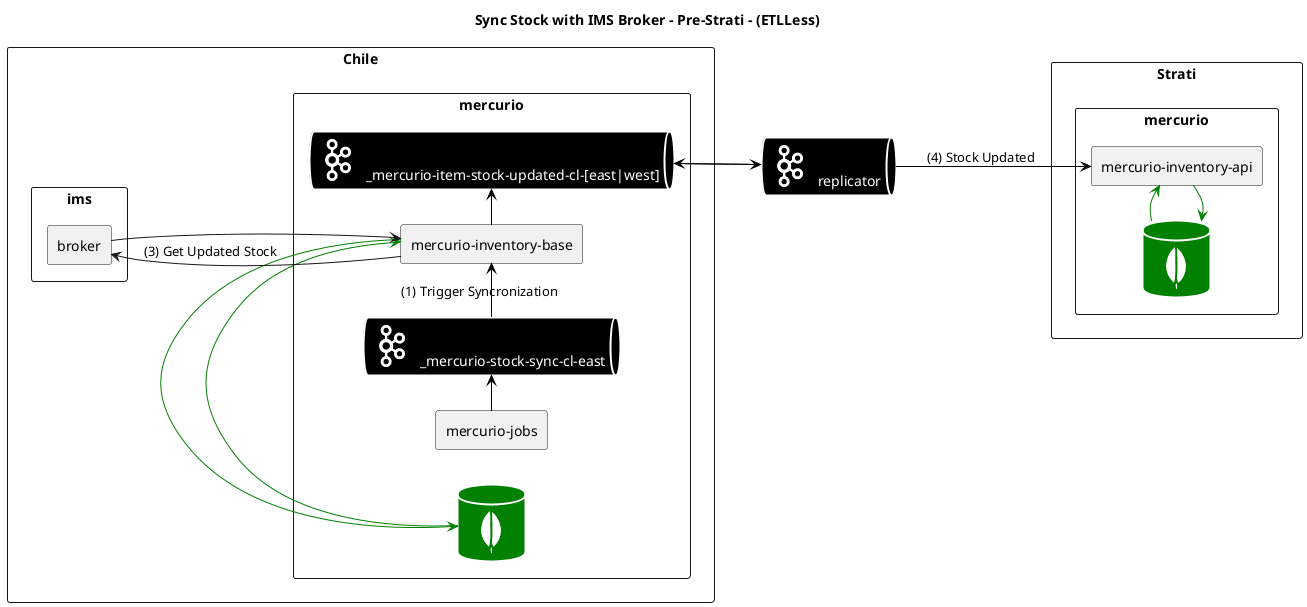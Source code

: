 @startuml
    left to right direction
    !include <cloudinsight/mongodb>
    !include <cloudinsight/kafka>
    title Sync Stock with IMS Broker - Pre-Strati - (ETLLess)

    rectangle Chile {
        rectangle mercurio {
            rectangle "mercurio-jobs" as mercurioJobs
            queue "<$kafka> _mercurio-stock-sync-cl-east" as mercurioStockSync #black;line:white;line.bold;text:white
            rectangle "mercurio-inventory-base" as mercurioInventoryBase
            database "<$mongodb>" as inventoryDb #green;line:white;line.bold;text:white
            queue "<$kafka> _mercurio-item-stock-updated-cl-[east|west]" as mercurioItemStock #black;line:white;line.bold;text:white

        }

        rectangle ims {
            rectangle broker
        }
    }

    queue "<$kafka> replicator" as replicator #black;line:white;line.bold;text:white

    rectangle Strati {
        rectangle mercurio as mercurioStrati {
            rectangle "mercurio-inventory-api" as mercurioInventoryApi
                    database "<$mongodb>" as inventoryDbStrati #green;line:white;line.bold;text:white
        }
    }


    mercurioJobs -[#black]> mercurioStockSync
    mercurioStockSync -[#black]> mercurioInventoryBase: (1) Trigger Syncronization
    mercurioInventoryBase -[#green]> inventoryDb: (2) Get last sync date
    inventoryDb -> mercurioInventoryBase #green
    mercurioInventoryBase -> inventoryDb #green
    mercurioInventoryBase -> broker : (3) Get Updated Stock
    broker --> mercurioInventoryBase 
    mercurioInventoryBase -> mercurioItemStock #black
    mercurioItemStock --> replicator #black
    replicator --> mercurioItemStock #black
    replicator --> mercurioInventoryApi #black : (4) Stock Updated
    mercurioInventoryApi -> inventoryDbStrati #green
    inventoryDbStrati -> mercurioInventoryApi #green

@enduml